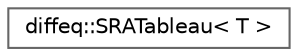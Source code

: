 digraph "Graphical Class Hierarchy"
{
 // LATEX_PDF_SIZE
  bgcolor="transparent";
  edge [fontname=Helvetica,fontsize=10,labelfontname=Helvetica,labelfontsize=10];
  node [fontname=Helvetica,fontsize=10,shape=box,height=0.2,width=0.4];
  rankdir="LR";
  Node0 [id="Node000000",label="diffeq::SRATableau\< T \>",height=0.2,width=0.4,color="grey40", fillcolor="white", style="filled",URL="$structdiffeq_1_1_s_r_a_tableau.html",tooltip="Tableau coefficients for SRA methods."];
}
